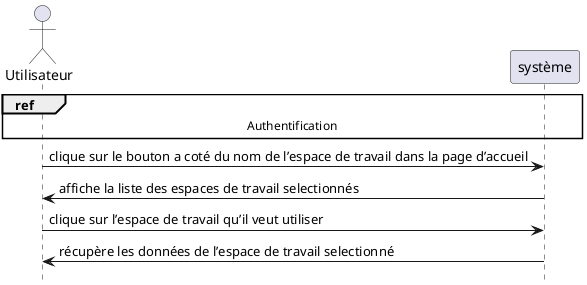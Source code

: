 @startuml switch_workspace


hide footbox


actor "Utilisateur" as user
participant "système" as system

ref over user, system : Authentification

user -> system : clique sur le bouton a coté du nom de l’espace de travail dans la page d’accueil 
system -> user : affiche la liste des espaces de travail selectionnés
user -> system : clique sur l’espace de travail qu’il veut utiliser
system -> user : récupère les données de l’espace de travail selectionné